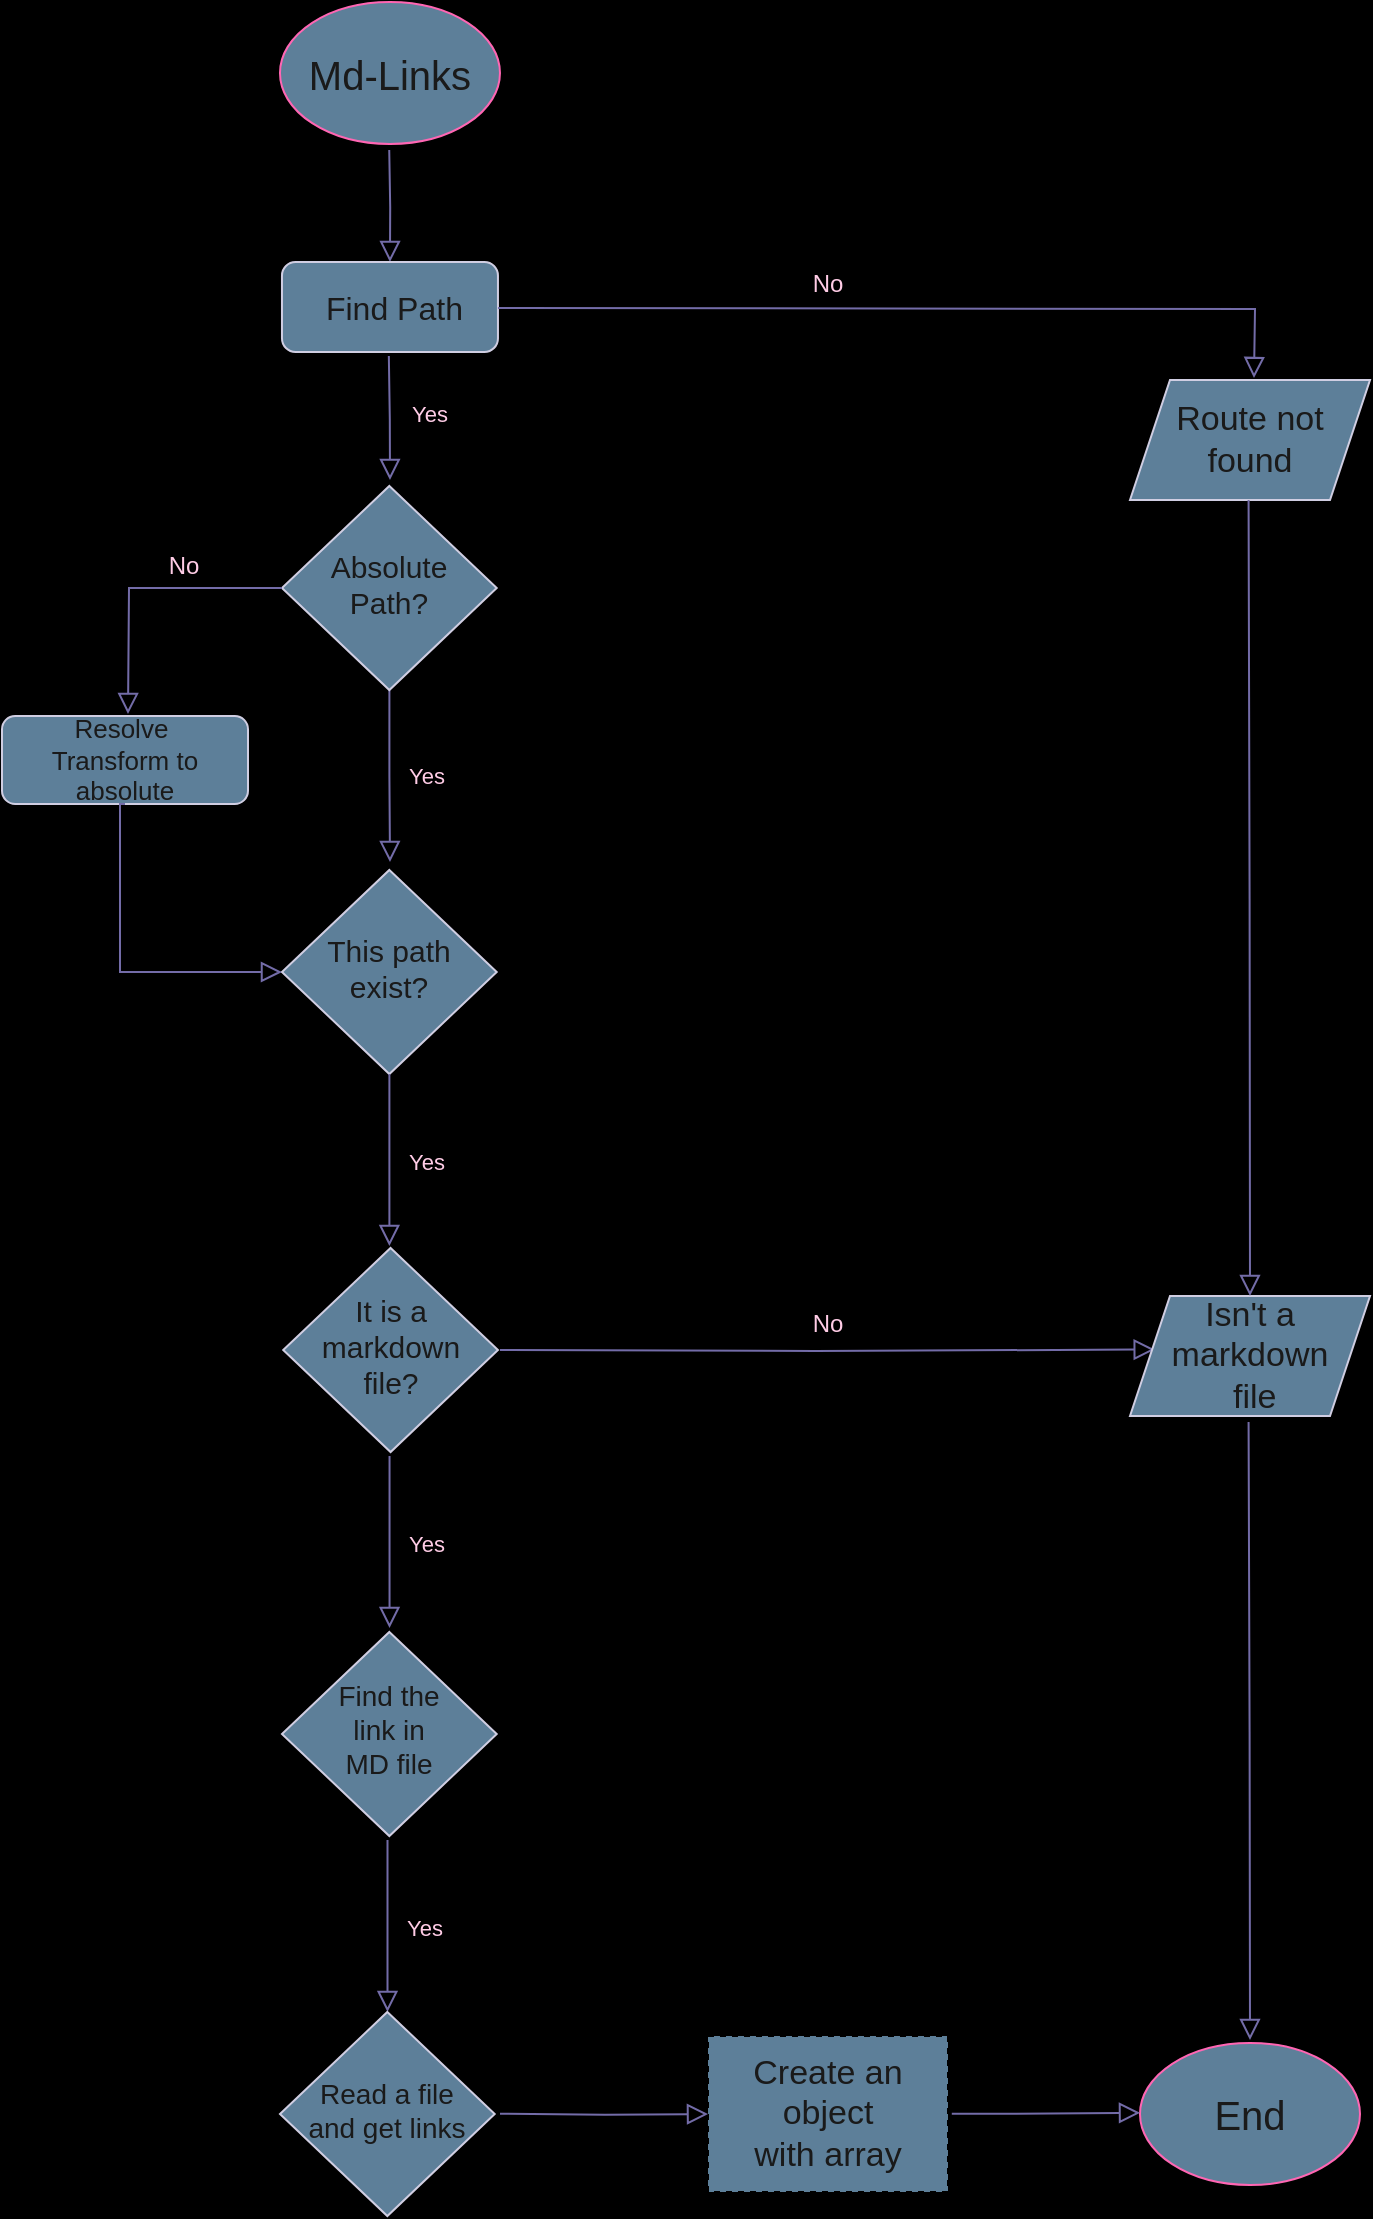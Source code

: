 <mxfile version="22.0.4" type="github">
  <diagram id="C5RBs43oDa-KdzZeNtuy" name="Page-1">
    <mxGraphModel dx="1100" dy="548" grid="0" gridSize="10" guides="1" tooltips="1" connect="1" arrows="1" fold="1" page="1" pageScale="1" pageWidth="827" pageHeight="1169" background="#000000" math="0" shadow="0">
      <root>
        <mxCell id="WIyWlLk6GJQsqaUBKTNV-0" />
        <mxCell id="WIyWlLk6GJQsqaUBKTNV-1" parent="WIyWlLk6GJQsqaUBKTNV-0" />
        <mxCell id="WIyWlLk6GJQsqaUBKTNV-2" value="" style="rounded=0;html=1;jettySize=auto;orthogonalLoop=1;fontSize=11;endArrow=block;endFill=0;endSize=8;strokeWidth=1;shadow=0;labelBackgroundColor=none;edgeStyle=orthogonalEdgeStyle;fontColor=default;strokeColor=#736CA8;entryX=0.5;entryY=0;entryDx=0;entryDy=0;" parent="WIyWlLk6GJQsqaUBKTNV-1" target="0tFp6B8CB-egg3uorCXA-3" edge="1">
          <mxGeometry relative="1" as="geometry">
            <mxPoint x="219.62" y="87" as="sourcePoint" />
            <mxPoint x="220" y="135" as="targetPoint" />
          </mxGeometry>
        </mxCell>
        <mxCell id="WIyWlLk6GJQsqaUBKTNV-8" value="&lt;font color=&quot;#ffcce6&quot;&gt;Yes&lt;/font&gt;" style="rounded=0;html=1;jettySize=auto;orthogonalLoop=1;fontSize=11;endArrow=block;endFill=0;endSize=8;strokeWidth=1;shadow=0;labelBackgroundColor=none;edgeStyle=orthogonalEdgeStyle;fontColor=default;strokeColor=#736CA8;" parent="WIyWlLk6GJQsqaUBKTNV-1" source="WIyWlLk6GJQsqaUBKTNV-10" edge="1">
          <mxGeometry x="0.01" y="18" relative="1" as="geometry">
            <mxPoint as="offset" />
            <mxPoint x="220" y="443" as="targetPoint" />
          </mxGeometry>
        </mxCell>
        <mxCell id="WIyWlLk6GJQsqaUBKTNV-10" value="Absolute Path?" style="rhombus;whiteSpace=wrap;html=1;shadow=0;fontFamily=Helvetica;fontSize=15;align=center;strokeWidth=1;spacing=6;spacingTop=-4;labelBackgroundColor=none;fillColor=#5D7F99;strokeColor=#D0CEE2;fontColor=#1A1A1A;" parent="WIyWlLk6GJQsqaUBKTNV-1" vertex="1">
          <mxGeometry x="165.99" y="255" width="107.37" height="102" as="geometry" />
        </mxCell>
        <mxCell id="0tFp6B8CB-egg3uorCXA-2" value="&lt;font style=&quot;font-size: 20px;&quot;&gt;Md-Links&lt;/font&gt;" style="ellipse;whiteSpace=wrap;html=1;strokeColor=#FF66B3;fontColor=#1A1A1A;fillColor=#5D7F99;" parent="WIyWlLk6GJQsqaUBKTNV-1" vertex="1">
          <mxGeometry x="164.99" y="13" width="110" height="71" as="geometry" />
        </mxCell>
        <mxCell id="0tFp6B8CB-egg3uorCXA-3" value="&amp;nbsp;Find Path" style="rounded=1;whiteSpace=wrap;html=1;strokeColor=#D0CEE2;fontColor=#1A1A1A;fillColor=#5D7F99;fontSize=16;" parent="WIyWlLk6GJQsqaUBKTNV-1" vertex="1">
          <mxGeometry x="165.99" y="143" width="107.99" height="45" as="geometry" />
        </mxCell>
        <mxCell id="0tFp6B8CB-egg3uorCXA-6" value="" style="rounded=0;html=1;jettySize=auto;orthogonalLoop=1;fontSize=11;endArrow=block;endFill=0;endSize=8;strokeWidth=1;shadow=0;labelBackgroundColor=none;edgeStyle=orthogonalEdgeStyle;fontColor=default;strokeColor=#736CA8;" parent="WIyWlLk6GJQsqaUBKTNV-1" edge="1">
          <mxGeometry relative="1" as="geometry">
            <mxPoint x="219.42" y="190" as="sourcePoint" />
            <mxPoint x="220" y="252" as="targetPoint" />
          </mxGeometry>
        </mxCell>
        <mxCell id="0tFp6B8CB-egg3uorCXA-8" value="" style="rounded=0;html=1;jettySize=auto;orthogonalLoop=1;fontSize=11;endArrow=block;endFill=0;endSize=8;strokeWidth=1;shadow=0;labelBackgroundColor=none;edgeStyle=orthogonalEdgeStyle;fontColor=default;strokeColor=#736CA8;exitX=0;exitY=0.5;exitDx=0;exitDy=0;" parent="WIyWlLk6GJQsqaUBKTNV-1" source="WIyWlLk6GJQsqaUBKTNV-10" edge="1">
          <mxGeometry relative="1" as="geometry">
            <mxPoint x="274.99" y="306" as="sourcePoint" />
            <mxPoint x="89" y="369" as="targetPoint" />
          </mxGeometry>
        </mxCell>
        <mxCell id="0tFp6B8CB-egg3uorCXA-10" value="&lt;font color=&quot;#ffcce6&quot;&gt;No&lt;/font&gt;" style="text;strokeColor=none;align=center;fillColor=none;html=1;verticalAlign=middle;whiteSpace=wrap;rounded=0;fontColor=#1A1A1A;" parent="WIyWlLk6GJQsqaUBKTNV-1" vertex="1">
          <mxGeometry x="97" y="284" width="40" height="21" as="geometry" />
        </mxCell>
        <mxCell id="0tFp6B8CB-egg3uorCXA-13" value="Resolve&amp;nbsp;&lt;br style=&quot;font-size: 13px;&quot;&gt;Transform to absolute" style="rounded=1;whiteSpace=wrap;html=1;strokeColor=#D0CEE2;fontColor=#1A1A1A;fillColor=#5D7F99;fontSize=13;" parent="WIyWlLk6GJQsqaUBKTNV-1" vertex="1">
          <mxGeometry x="26.0" y="370" width="123" height="44" as="geometry" />
        </mxCell>
        <mxCell id="0tFp6B8CB-egg3uorCXA-19" value="" style="rounded=0;html=1;jettySize=auto;orthogonalLoop=1;fontSize=11;endArrow=block;endFill=0;endSize=8;strokeWidth=1;shadow=0;labelBackgroundColor=none;edgeStyle=orthogonalEdgeStyle;fontColor=default;strokeColor=#736CA8;exitX=0.5;exitY=1;exitDx=0;exitDy=0;entryX=0;entryY=0.5;entryDx=0;entryDy=0;" parent="WIyWlLk6GJQsqaUBKTNV-1" source="0tFp6B8CB-egg3uorCXA-13" target="0tFp6B8CB-egg3uorCXA-20" edge="1">
          <mxGeometry x="-0.004" y="-22" relative="1" as="geometry">
            <mxPoint as="offset" />
            <mxPoint x="345.63" y="411" as="sourcePoint" />
            <mxPoint x="85" y="507" as="targetPoint" />
            <Array as="points">
              <mxPoint x="85" y="414" />
              <mxPoint x="85" y="498" />
            </Array>
          </mxGeometry>
        </mxCell>
        <mxCell id="0tFp6B8CB-egg3uorCXA-20" value="This path exist?" style="rhombus;whiteSpace=wrap;html=1;shadow=0;fontFamily=Helvetica;fontSize=15;align=center;strokeWidth=1;spacing=6;spacingTop=-4;labelBackgroundColor=none;fillColor=#5D7F99;strokeColor=#D0CEE2;fontColor=#1A1A1A;" parent="WIyWlLk6GJQsqaUBKTNV-1" vertex="1">
          <mxGeometry x="165.99" y="447" width="107.37" height="102" as="geometry" />
        </mxCell>
        <mxCell id="0tFp6B8CB-egg3uorCXA-21" value="&lt;font color=&quot;#ffcce6&quot;&gt;Yes&lt;/font&gt;" style="rounded=0;html=1;jettySize=auto;orthogonalLoop=1;fontSize=11;endArrow=block;endFill=0;endSize=8;strokeWidth=1;shadow=0;labelBackgroundColor=none;edgeStyle=orthogonalEdgeStyle;fontColor=default;strokeColor=#736CA8;" parent="WIyWlLk6GJQsqaUBKTNV-1" edge="1">
          <mxGeometry x="0.01" y="18" relative="1" as="geometry">
            <mxPoint as="offset" />
            <mxPoint x="219.7" y="549" as="sourcePoint" />
            <mxPoint x="219.7" y="635" as="targetPoint" />
          </mxGeometry>
        </mxCell>
        <mxCell id="0tFp6B8CB-egg3uorCXA-22" value="It is a markdown file?" style="rhombus;whiteSpace=wrap;html=1;shadow=0;fontFamily=Helvetica;fontSize=15;align=center;strokeWidth=1;spacing=6;spacingTop=-4;labelBackgroundColor=none;fillColor=#5D7F99;strokeColor=#D0CEE2;fontColor=#1A1A1A;" parent="WIyWlLk6GJQsqaUBKTNV-1" vertex="1">
          <mxGeometry x="166.61" y="636" width="107.37" height="102" as="geometry" />
        </mxCell>
        <mxCell id="0tFp6B8CB-egg3uorCXA-23" value="&lt;font color=&quot;#ffcce6&quot;&gt;Yes&lt;/font&gt;" style="rounded=0;html=1;jettySize=auto;orthogonalLoop=1;fontSize=11;endArrow=block;endFill=0;endSize=8;strokeWidth=1;shadow=0;labelBackgroundColor=none;edgeStyle=orthogonalEdgeStyle;fontColor=default;strokeColor=#736CA8;" parent="WIyWlLk6GJQsqaUBKTNV-1" edge="1">
          <mxGeometry x="0.01" y="18" relative="1" as="geometry">
            <mxPoint as="offset" />
            <mxPoint x="219.77" y="740" as="sourcePoint" />
            <mxPoint x="219.77" y="826" as="targetPoint" />
          </mxGeometry>
        </mxCell>
        <mxCell id="0tFp6B8CB-egg3uorCXA-24" value="Find the &lt;br style=&quot;font-size: 14px;&quot;&gt;link in &lt;br style=&quot;font-size: 14px;&quot;&gt;MD file" style="rhombus;whiteSpace=wrap;html=1;shadow=0;fontFamily=Helvetica;fontSize=14;align=center;strokeWidth=1;spacing=6;spacingTop=-4;labelBackgroundColor=none;fillColor=#5D7F99;strokeColor=#D0CEE2;fontColor=#1A1A1A;" parent="WIyWlLk6GJQsqaUBKTNV-1" vertex="1">
          <mxGeometry x="165.99" y="828" width="107.37" height="102" as="geometry" />
        </mxCell>
        <mxCell id="0tFp6B8CB-egg3uorCXA-27" value="Create an object &lt;br style=&quot;font-size: 17px;&quot;&gt;with array" style="rounded=0;whiteSpace=wrap;html=1;strokeColor=#000000;fontColor=#1A1A1A;fillColor=#5D7F99;labelBorderColor=none;dashed=1;fontSize=17;" parent="WIyWlLk6GJQsqaUBKTNV-1" vertex="1">
          <mxGeometry x="379" y="1030" width="120" height="78" as="geometry" />
        </mxCell>
        <mxCell id="0tFp6B8CB-egg3uorCXA-29" value="&lt;font color=&quot;#ffcce6&quot; style=&quot;font-size: 11px;&quot;&gt;Yes&lt;/font&gt;" style="text;strokeColor=none;align=center;fillColor=none;html=1;verticalAlign=middle;whiteSpace=wrap;rounded=0;fontColor=#1A1A1A;fontSize=11;" parent="WIyWlLk6GJQsqaUBKTNV-1" vertex="1">
          <mxGeometry x="220" y="208" width="40" height="21" as="geometry" />
        </mxCell>
        <mxCell id="0tFp6B8CB-egg3uorCXA-31" value="" style="rounded=0;html=1;jettySize=auto;orthogonalLoop=1;fontSize=11;endArrow=block;endFill=0;endSize=8;strokeWidth=1;shadow=0;labelBackgroundColor=none;edgeStyle=orthogonalEdgeStyle;fontColor=default;strokeColor=#736CA8;" parent="WIyWlLk6GJQsqaUBKTNV-1" edge="1">
          <mxGeometry relative="1" as="geometry">
            <mxPoint x="273.98" y="166" as="sourcePoint" />
            <mxPoint x="652" y="201" as="targetPoint" />
          </mxGeometry>
        </mxCell>
        <mxCell id="0tFp6B8CB-egg3uorCXA-32" value="Route not found" style="shape=parallelogram;perimeter=parallelogramPerimeter;whiteSpace=wrap;html=1;fixedSize=1;strokeColor=#D0CEE2;fontColor=#1A1A1A;fillColor=#5D7F99;fontSize=17;" parent="WIyWlLk6GJQsqaUBKTNV-1" vertex="1">
          <mxGeometry x="590" y="202" width="120" height="60" as="geometry" />
        </mxCell>
        <mxCell id="0tFp6B8CB-egg3uorCXA-33" value="" style="rounded=0;html=1;jettySize=auto;orthogonalLoop=1;fontSize=11;endArrow=block;endFill=0;endSize=8;strokeWidth=1;shadow=0;labelBackgroundColor=none;edgeStyle=orthogonalEdgeStyle;fontColor=default;strokeColor=#736CA8;entryX=0.103;entryY=0.446;entryDx=0;entryDy=0;entryPerimeter=0;" parent="WIyWlLk6GJQsqaUBKTNV-1" target="0tFp6B8CB-egg3uorCXA-34" edge="1">
          <mxGeometry relative="1" as="geometry">
            <mxPoint x="274.99" y="687" as="sourcePoint" />
            <mxPoint x="570" y="707" as="targetPoint" />
          </mxGeometry>
        </mxCell>
        <mxCell id="0tFp6B8CB-egg3uorCXA-34" value="Isn&#39;t a markdown&lt;br style=&quot;font-size: 17px;&quot;&gt;&amp;nbsp;file" style="shape=parallelogram;perimeter=parallelogramPerimeter;whiteSpace=wrap;html=1;fixedSize=1;strokeColor=#D0CEE2;fontColor=#1A1A1A;fillColor=#5D7F99;fontSize=17;" parent="WIyWlLk6GJQsqaUBKTNV-1" vertex="1">
          <mxGeometry x="590" y="660" width="120" height="60" as="geometry" />
        </mxCell>
        <mxCell id="0tFp6B8CB-egg3uorCXA-35" value="&lt;span style=&quot;font-size: 20px;&quot;&gt;End&lt;/span&gt;" style="ellipse;whiteSpace=wrap;html=1;strokeColor=#FF66B3;fontColor=#1A1A1A;fillColor=#5D7F99;" parent="WIyWlLk6GJQsqaUBKTNV-1" vertex="1">
          <mxGeometry x="595" y="1033.5" width="110" height="71" as="geometry" />
        </mxCell>
        <mxCell id="0tFp6B8CB-egg3uorCXA-36" value="" style="rounded=0;html=1;jettySize=auto;orthogonalLoop=1;fontSize=11;endArrow=block;endFill=0;endSize=8;strokeWidth=1;shadow=0;labelBackgroundColor=none;edgeStyle=orthogonalEdgeStyle;fontColor=default;strokeColor=#736CA8;entryX=0.5;entryY=0;entryDx=0;entryDy=0;" parent="WIyWlLk6GJQsqaUBKTNV-1" target="0tFp6B8CB-egg3uorCXA-34" edge="1">
          <mxGeometry relative="1" as="geometry">
            <mxPoint x="649.29" y="262" as="sourcePoint" />
            <mxPoint x="649.67" y="318" as="targetPoint" />
          </mxGeometry>
        </mxCell>
        <mxCell id="0tFp6B8CB-egg3uorCXA-37" value="" style="rounded=0;html=1;jettySize=auto;orthogonalLoop=1;fontSize=11;endArrow=block;endFill=0;endSize=8;strokeWidth=1;shadow=0;labelBackgroundColor=none;edgeStyle=orthogonalEdgeStyle;fontColor=default;strokeColor=#736CA8;" parent="WIyWlLk6GJQsqaUBKTNV-1" edge="1">
          <mxGeometry relative="1" as="geometry">
            <mxPoint x="649.29" y="723" as="sourcePoint" />
            <mxPoint x="650" y="1032" as="targetPoint" />
          </mxGeometry>
        </mxCell>
        <mxCell id="0tFp6B8CB-egg3uorCXA-38" value="" style="rounded=0;html=1;jettySize=auto;orthogonalLoop=1;fontSize=11;endArrow=block;endFill=0;endSize=8;strokeWidth=1;shadow=0;labelBackgroundColor=none;edgeStyle=orthogonalEdgeStyle;fontColor=default;strokeColor=#736CA8;entryX=0.01;entryY=0.598;entryDx=0;entryDy=0;entryPerimeter=0;" parent="WIyWlLk6GJQsqaUBKTNV-1" edge="1">
          <mxGeometry x="-0.386" y="24" relative="1" as="geometry">
            <mxPoint as="offset" />
            <mxPoint x="500.9" y="1068.85" as="sourcePoint" />
            <mxPoint x="595.0" y="1068.378" as="targetPoint" />
            <Array as="points">
              <mxPoint x="521.9" y="1068.92" />
            </Array>
          </mxGeometry>
        </mxCell>
        <mxCell id="0tFp6B8CB-egg3uorCXA-39" value="&lt;font color=&quot;#ffcce6&quot;&gt;No&lt;/font&gt;" style="text;strokeColor=none;align=center;fillColor=none;html=1;verticalAlign=middle;whiteSpace=wrap;rounded=0;fontColor=#1A1A1A;" parent="WIyWlLk6GJQsqaUBKTNV-1" vertex="1">
          <mxGeometry x="419" y="143" width="40" height="21" as="geometry" />
        </mxCell>
        <mxCell id="0tFp6B8CB-egg3uorCXA-41" value="&lt;font color=&quot;#ffcce6&quot;&gt;No&lt;/font&gt;" style="text;strokeColor=none;align=center;fillColor=none;html=1;verticalAlign=middle;whiteSpace=wrap;rounded=0;fontColor=#1A1A1A;" parent="WIyWlLk6GJQsqaUBKTNV-1" vertex="1">
          <mxGeometry x="419" y="663" width="40" height="21" as="geometry" />
        </mxCell>
        <mxCell id="k9QYZpROHTfmStdRLKvX-1" value="&lt;font color=&quot;#ffcce6&quot;&gt;Yes&lt;/font&gt;" style="rounded=0;html=1;jettySize=auto;orthogonalLoop=1;fontSize=11;endArrow=block;endFill=0;endSize=8;strokeWidth=1;shadow=0;labelBackgroundColor=none;edgeStyle=orthogonalEdgeStyle;fontColor=default;strokeColor=#736CA8;" edge="1" parent="WIyWlLk6GJQsqaUBKTNV-1">
          <mxGeometry x="0.01" y="18" relative="1" as="geometry">
            <mxPoint as="offset" />
            <mxPoint x="218.75" y="932" as="sourcePoint" />
            <mxPoint x="218.75" y="1018" as="targetPoint" />
          </mxGeometry>
        </mxCell>
        <mxCell id="k9QYZpROHTfmStdRLKvX-2" value="Read a file &lt;br&gt;and get links" style="rhombus;whiteSpace=wrap;html=1;shadow=0;fontFamily=Helvetica;fontSize=14;align=center;strokeWidth=1;spacing=6;spacingTop=-4;labelBackgroundColor=none;fillColor=#5D7F99;strokeColor=#D0CEE2;fontColor=#1A1A1A;" vertex="1" parent="WIyWlLk6GJQsqaUBKTNV-1">
          <mxGeometry x="164.99" y="1018" width="107.37" height="102" as="geometry" />
        </mxCell>
        <mxCell id="k9QYZpROHTfmStdRLKvX-3" value="" style="rounded=0;html=1;jettySize=auto;orthogonalLoop=1;fontSize=11;endArrow=block;endFill=0;endSize=8;strokeWidth=1;shadow=0;labelBackgroundColor=none;edgeStyle=orthogonalEdgeStyle;fontColor=default;strokeColor=#736CA8;entryX=0;entryY=0.5;entryDx=0;entryDy=0;" edge="1" parent="WIyWlLk6GJQsqaUBKTNV-1" target="0tFp6B8CB-egg3uorCXA-27">
          <mxGeometry x="-0.386" y="24" relative="1" as="geometry">
            <mxPoint as="offset" />
            <mxPoint x="274.99" y="1068.85" as="sourcePoint" />
            <mxPoint x="369.09" y="1068.378" as="targetPoint" />
            <Array as="points" />
          </mxGeometry>
        </mxCell>
      </root>
    </mxGraphModel>
  </diagram>
</mxfile>
